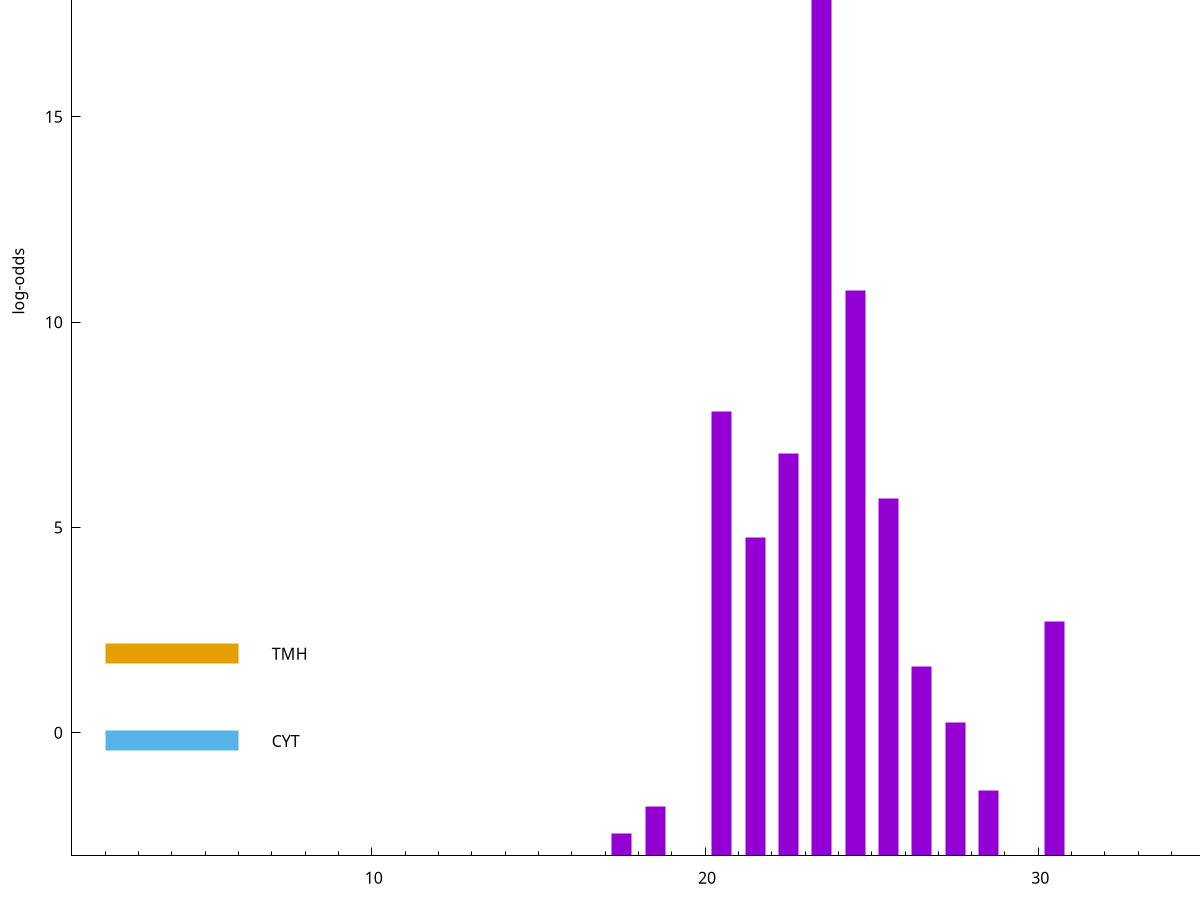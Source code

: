set title "LipoP predictions for SRR4017837.gff"
set size 2., 1.4
set xrange [1:70] 
set mxtics 10
set yrange [-3:25]
set y2range [0:28]
set ylabel "log-odds"
set term postscript eps color solid "Helvetica" 30
set output "SRR4017837.gff11.eps"
set arrow from 2,23.1074 to 6,23.1074 nohead lt 1 lw 20
set label "SpI" at 7,23.1074
set arrow from 2,1.92148 to 6,1.92148 nohead lt 4 lw 20
set label "TMH" at 7,1.92148
set arrow from 2,-0.200913 to 6,-0.200913 nohead lt 3 lw 20
set label "CYT" at 7,-0.200913
set arrow from 2,23.1074 to 6,23.1074 nohead lt 1 lw 20
set label "SpI" at 7,23.1074
# NOTE: The scores below are the log-odds scores with the threshold
# NOTE: subtracted (a hack to make gnuplot make the histogram all
# NOTE: look nice).
plot "-" axes x1y2 title "" with impulses lt 1 lw 20
23.500000 26.107100
24.500000 13.774400
20.500000 10.816760
22.500000 9.789230
25.500000 8.698180
21.500000 7.754480
30.500000 5.711260
26.500000 4.615870
27.500000 3.245094
28.500000 1.601260
18.500000 1.207360
17.500000 0.541090
e
exit
